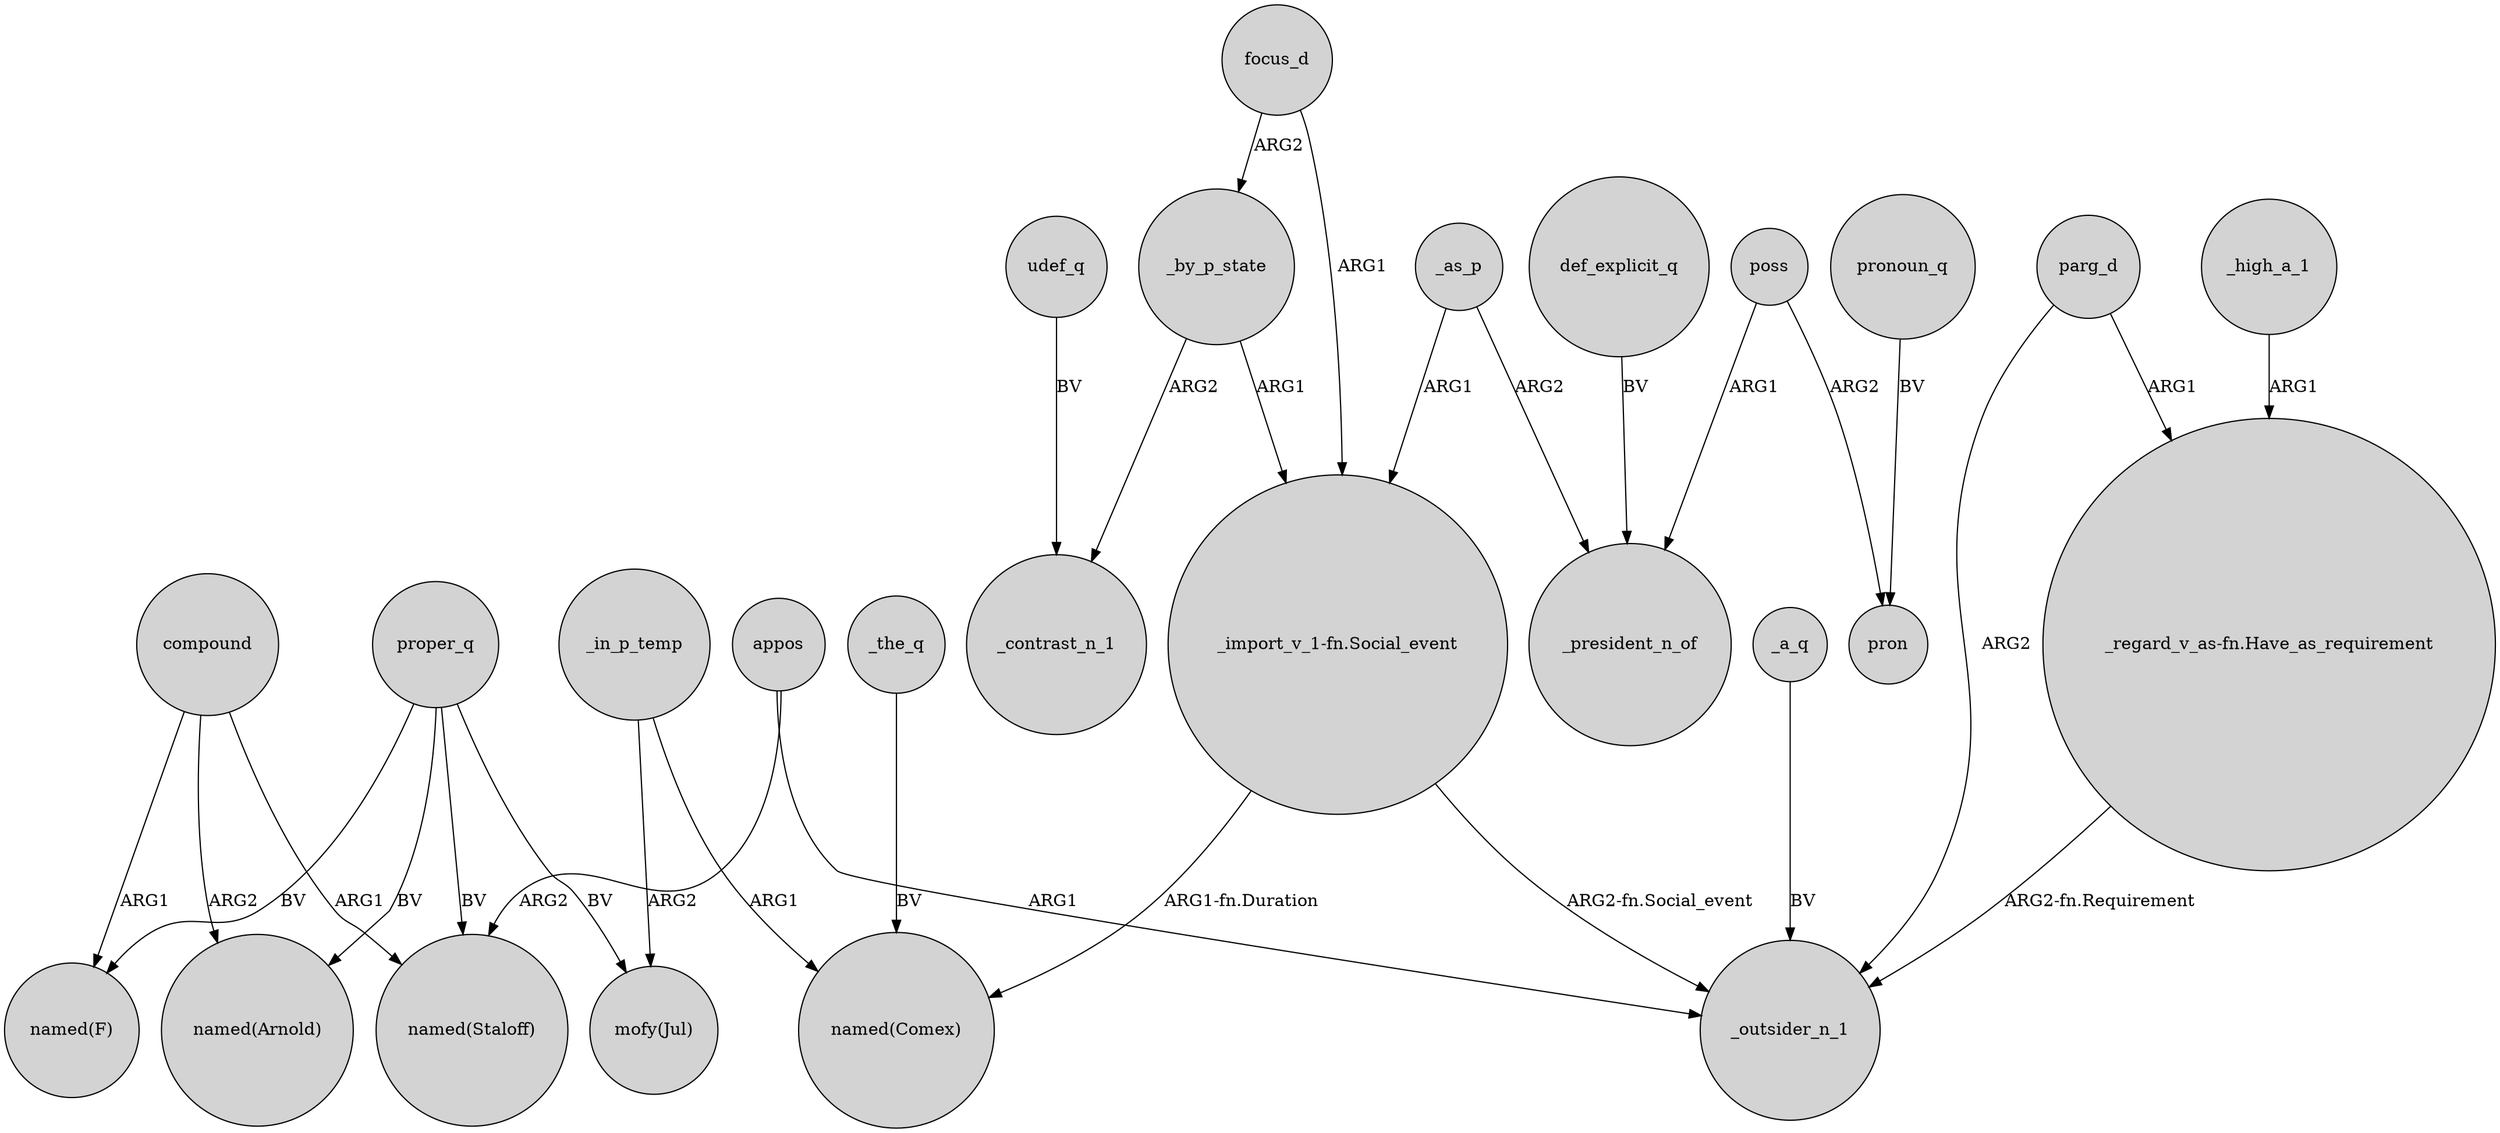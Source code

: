 digraph {
	node [shape=circle style=filled]
	_in_p_temp -> "mofy(Jul)" [label=ARG2]
	proper_q -> "named(Staloff)" [label=BV]
	"_import_v_1-fn.Social_event" -> _outsider_n_1 [label="ARG2-fn.Social_event"]
	udef_q -> _contrast_n_1 [label=BV]
	proper_q -> "named(F)" [label=BV]
	compound -> "named(Arnold)" [label=ARG2]
	_by_p_state -> _contrast_n_1 [label=ARG2]
	focus_d -> "_import_v_1-fn.Social_event" [label=ARG1]
	appos -> "named(Staloff)" [label=ARG2]
	_by_p_state -> "_import_v_1-fn.Social_event" [label=ARG1]
	poss -> _president_n_of [label=ARG1]
	_as_p -> "_import_v_1-fn.Social_event" [label=ARG1]
	pronoun_q -> pron [label=BV]
	"_import_v_1-fn.Social_event" -> "named(Comex)" [label="ARG1-fn.Duration"]
	poss -> pron [label=ARG2]
	compound -> "named(Staloff)" [label=ARG1]
	_a_q -> _outsider_n_1 [label=BV]
	"_regard_v_as-fn.Have_as_requirement" -> _outsider_n_1 [label="ARG2-fn.Requirement"]
	compound -> "named(F)" [label=ARG1]
	parg_d -> _outsider_n_1 [label=ARG2]
	focus_d -> _by_p_state [label=ARG2]
	parg_d -> "_regard_v_as-fn.Have_as_requirement" [label=ARG1]
	def_explicit_q -> _president_n_of [label=BV]
	proper_q -> "mofy(Jul)" [label=BV]
	appos -> _outsider_n_1 [label=ARG1]
	_the_q -> "named(Comex)" [label=BV]
	proper_q -> "named(Arnold)" [label=BV]
	_in_p_temp -> "named(Comex)" [label=ARG1]
	_as_p -> _president_n_of [label=ARG2]
	_high_a_1 -> "_regard_v_as-fn.Have_as_requirement" [label=ARG1]
}
